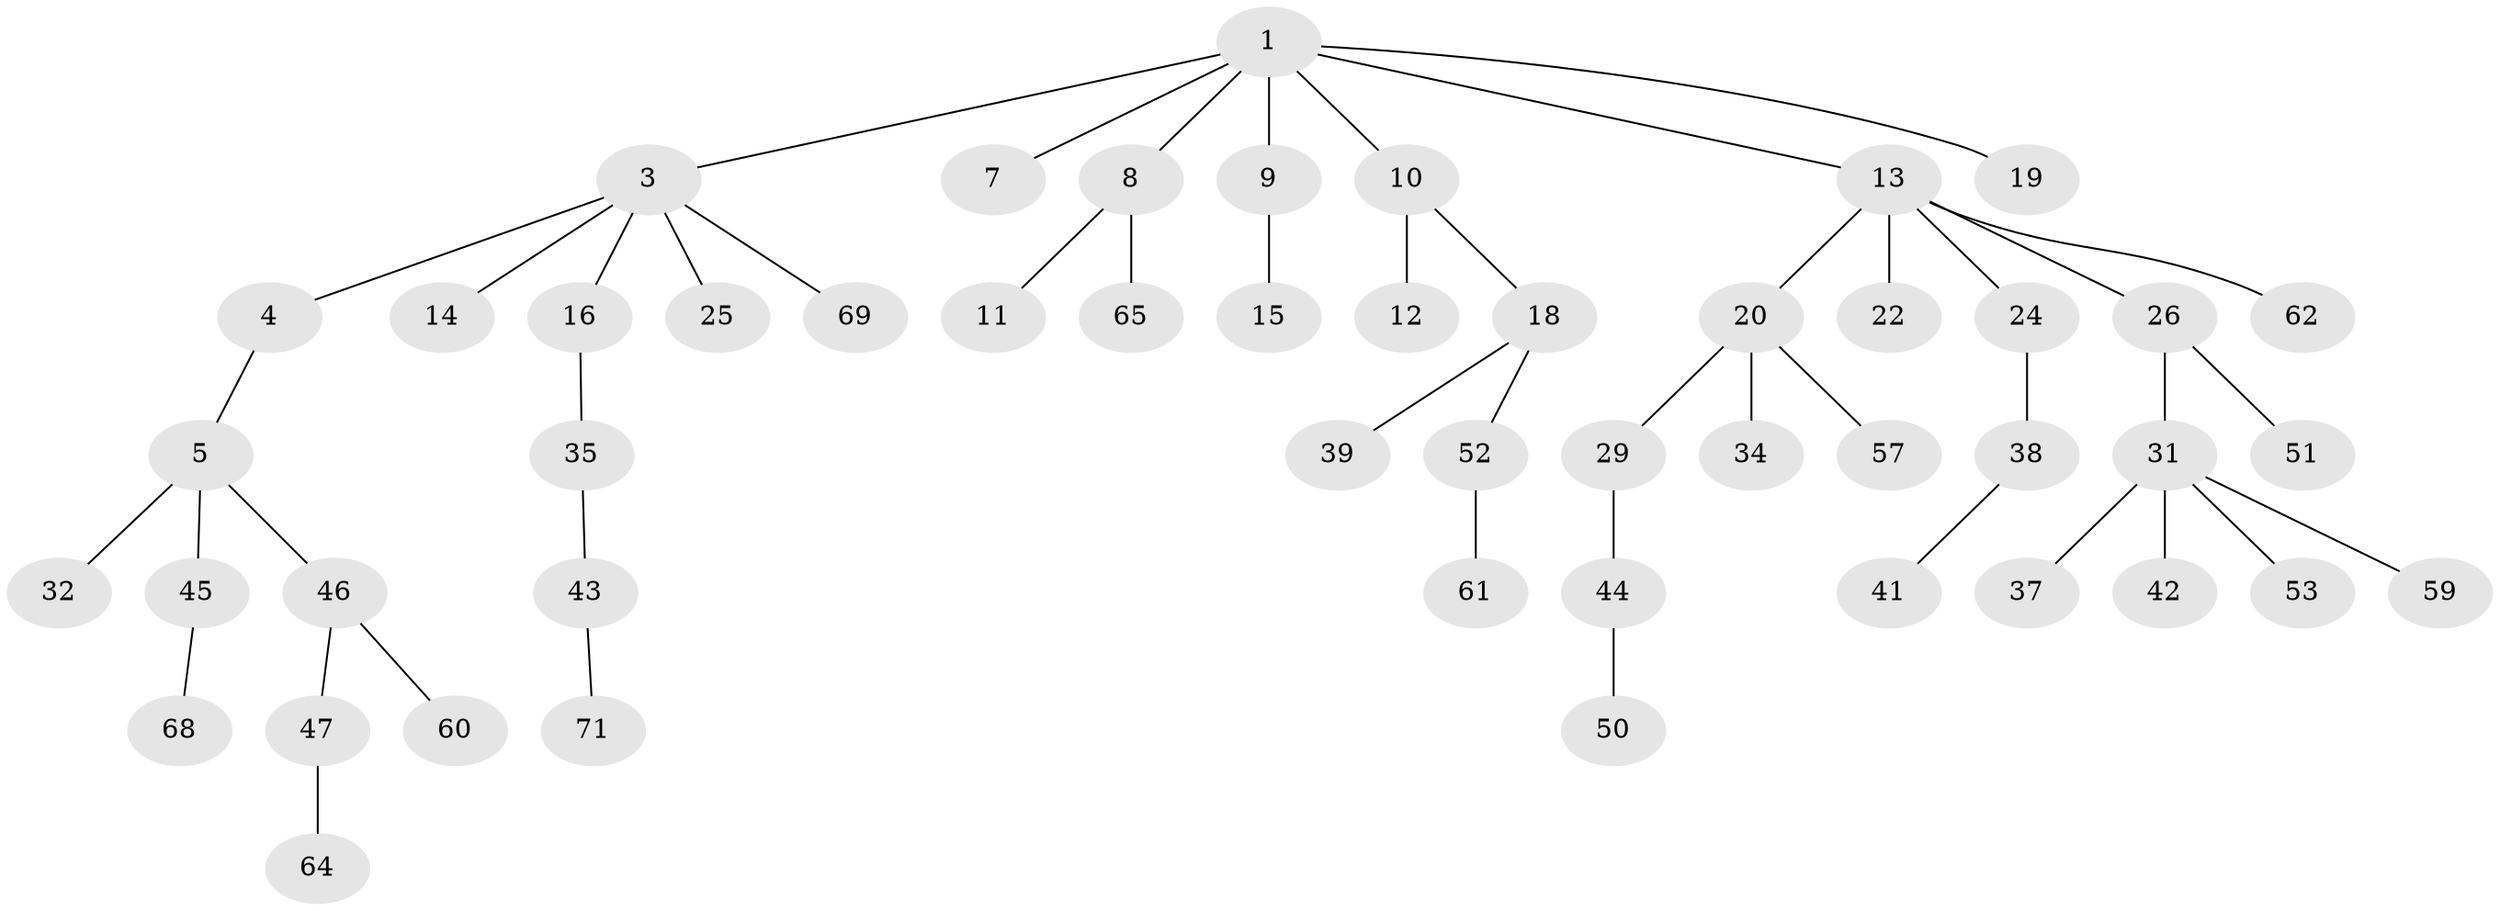 // Generated by graph-tools (version 1.1) at 2025/24/03/03/25 07:24:05]
// undirected, 50 vertices, 49 edges
graph export_dot {
graph [start="1"]
  node [color=gray90,style=filled];
  1 [super="+2"];
  3 [super="+6"];
  4;
  5 [super="+21"];
  7;
  8 [super="+33"];
  9;
  10;
  11 [super="+36"];
  12;
  13 [super="+17"];
  14;
  15;
  16 [super="+23"];
  18 [super="+28"];
  19 [super="+70"];
  20;
  22;
  24 [super="+27"];
  25;
  26 [super="+30"];
  29 [super="+55"];
  31 [super="+66"];
  32 [super="+67"];
  34 [super="+54"];
  35;
  37;
  38;
  39 [super="+40"];
  41;
  42 [super="+72"];
  43 [super="+63"];
  44;
  45 [super="+48"];
  46;
  47 [super="+49"];
  50 [super="+58"];
  51;
  52 [super="+56"];
  53;
  57;
  59;
  60;
  61;
  62;
  64;
  65;
  68;
  69;
  71;
  1 -- 3;
  1 -- 7;
  1 -- 9;
  1 -- 10;
  1 -- 8;
  1 -- 19;
  1 -- 13;
  3 -- 4;
  3 -- 14;
  3 -- 25;
  3 -- 69;
  3 -- 16;
  4 -- 5;
  5 -- 45;
  5 -- 46;
  5 -- 32;
  8 -- 11;
  8 -- 65;
  9 -- 15;
  10 -- 12;
  10 -- 18;
  13 -- 20;
  13 -- 24;
  13 -- 26;
  13 -- 62;
  13 -- 22;
  16 -- 35;
  18 -- 52;
  18 -- 39;
  20 -- 29;
  20 -- 34;
  20 -- 57;
  24 -- 38;
  26 -- 31;
  26 -- 51;
  29 -- 44;
  31 -- 37;
  31 -- 42;
  31 -- 53;
  31 -- 59;
  35 -- 43;
  38 -- 41;
  43 -- 71;
  44 -- 50;
  45 -- 68;
  46 -- 47;
  46 -- 60;
  47 -- 64;
  52 -- 61;
}
